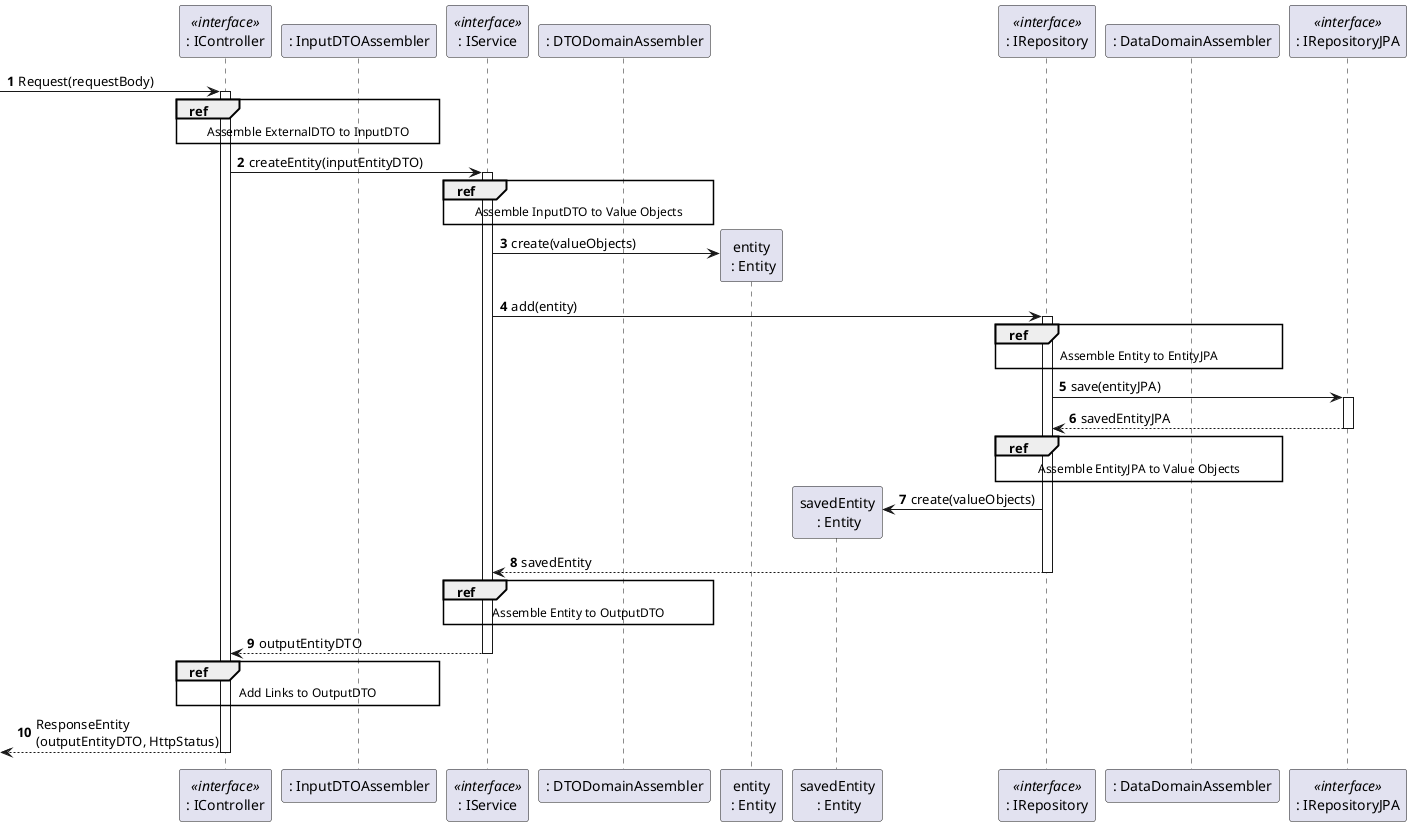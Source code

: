 @startuml

autonumber

participant ": IController" as controller <<interface>>
participant ": InputDTOAssembler" as inputDto
participant ": IService" as service <<interface>>
participant ": DTODomainAssembler" as dtoDomain
participant "entity\n : Entity" as entity
participant "savedEntity\n : Entity" as savedEntity
participant ": IRepository" as repository <<interface>>
participant ": DataDomainAssembler" as dataDomain
participant ": IRepositoryJPA" as repositoryJPA <<interface>>

-> controller : Request(requestBody)
activate controller

ref over controller, inputDto
Assemble ExternalDTO to InputDTO
end

controller -> service : createEntity(inputEntityDTO)
activate service

ref over service, dtoDomain
Assemble InputDTO to Value Objects
end

service -> entity ** : create(valueObjects)

service -> repository : add(entity)
activate repository

ref over repository, dataDomain
Assemble Entity to EntityJPA
end

repository -> repositoryJPA : save(entityJPA)
activate repositoryJPA
return savedEntityJPA

ref over repository, dataDomain
Assemble EntityJPA to Value Objects
end

repository -> savedEntity ** : create(valueObjects)

return savedEntity

ref over service, dtoDomain
Assemble Entity to OutputDTO
end

return outputEntityDTO

ref over controller, inputDto
Add Links to OutputDTO
end

return ResponseEntity\n(outputEntityDTO, HttpStatus)

@enduml